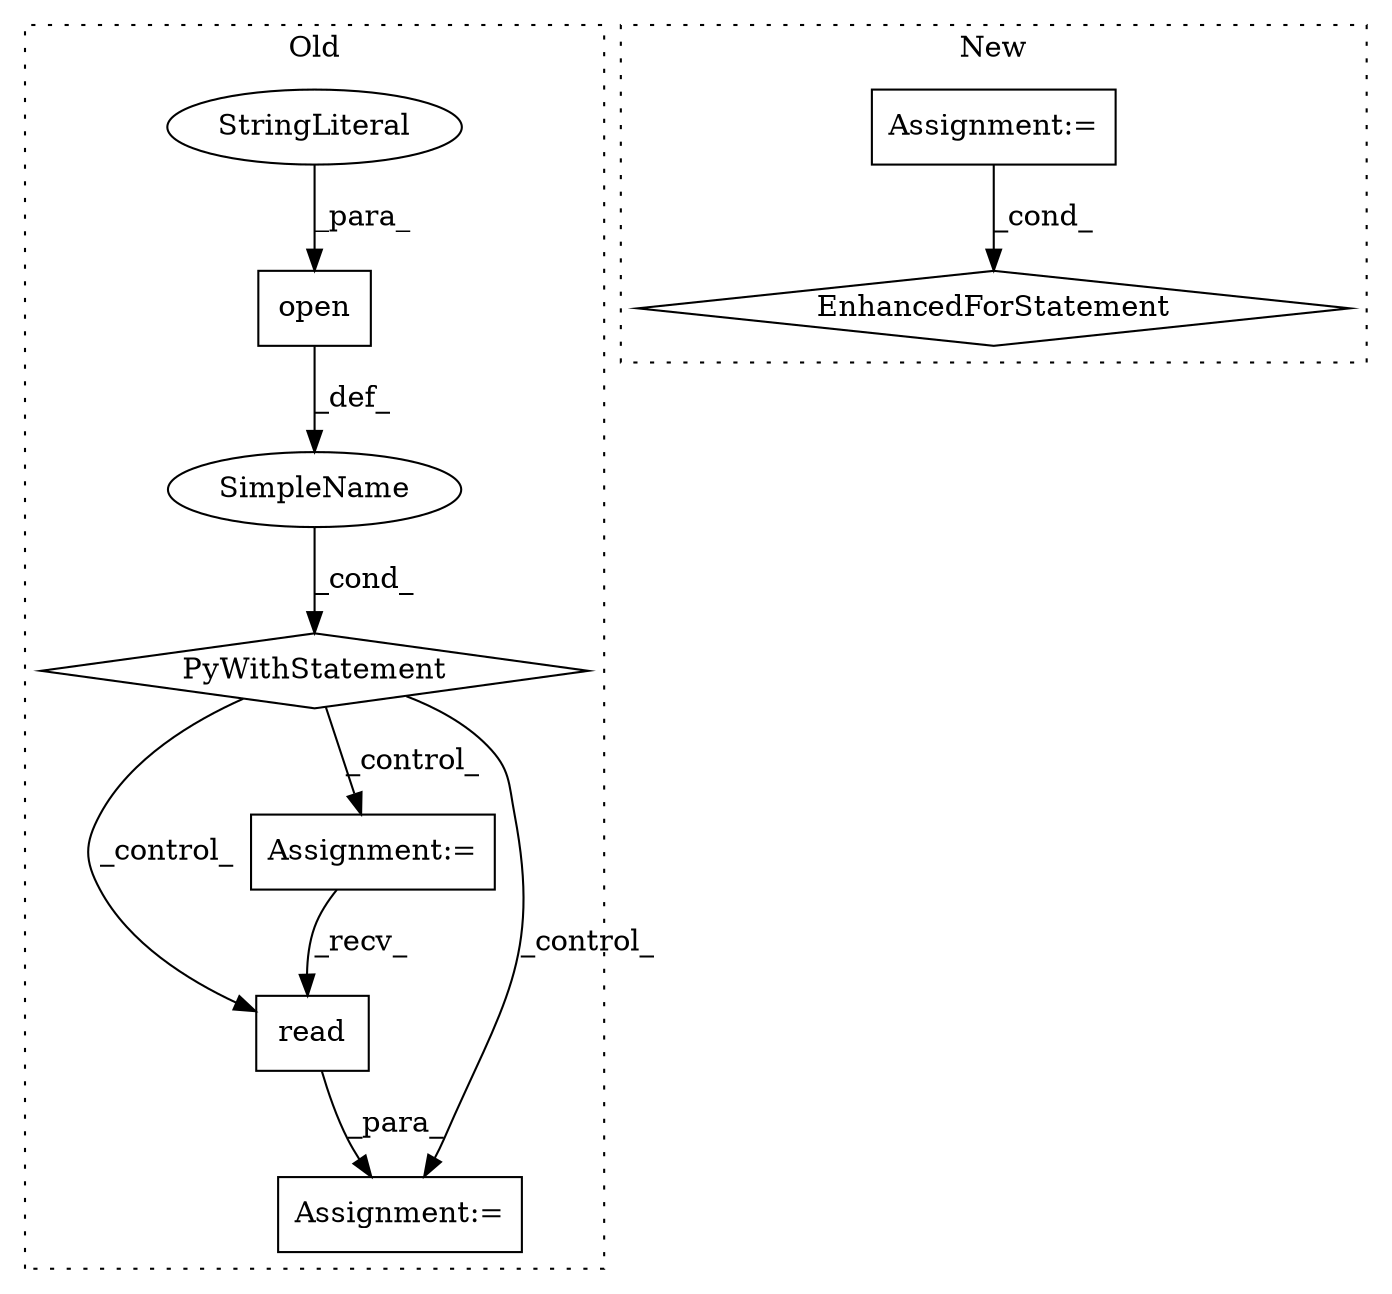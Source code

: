 digraph G {
subgraph cluster0 {
1 [label="read" a="32" s="6771" l="6" shape="box"];
4 [label="Assignment:=" a="7" s="6745" l="1" shape="box"];
5 [label="Assignment:=" a="7" s="6768" l="1" shape="box"];
6 [label="SimpleName" a="42" s="" l="" shape="ellipse"];
7 [label="PyWithStatement" a="104" s="6659,6722" l="10,2" shape="diamond"];
8 [label="open" a="32" s="6669,6721" l="5,1" shape="box"];
9 [label="StringLiteral" a="45" s="6718" l="3" shape="ellipse"];
label = "Old";
style="dotted";
}
subgraph cluster1 {
2 [label="EnhancedForStatement" a="70" s="5987,6062" l="53,2" shape="diamond"];
3 [label="Assignment:=" a="7" s="5987,6062" l="53,2" shape="box"];
label = "New";
style="dotted";
}
1 -> 5 [label="_para_"];
3 -> 2 [label="_cond_"];
4 -> 1 [label="_recv_"];
6 -> 7 [label="_cond_"];
7 -> 1 [label="_control_"];
7 -> 4 [label="_control_"];
7 -> 5 [label="_control_"];
8 -> 6 [label="_def_"];
9 -> 8 [label="_para_"];
}